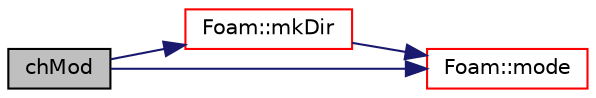 digraph "chMod"
{
  bgcolor="transparent";
  edge [fontname="Helvetica",fontsize="10",labelfontname="Helvetica",labelfontsize="10"];
  node [fontname="Helvetica",fontsize="10",shape=record];
  rankdir="LR";
  Node1 [label="chMod",height=0.2,width=0.4,color="black", fillcolor="grey75", style="filled" fontcolor="black"];
  Node1 -> Node2 [color="midnightblue",fontsize="10",style="solid",fontname="Helvetica"];
  Node2 [label="Foam::mkDir",height=0.2,width=0.4,color="red",URL="$namespaceFoam.html#a29d00c4f6f15a72ca273332f74137075",tooltip="Make a directory and return an error if it could not be created. "];
  Node2 -> Node3 [color="midnightblue",fontsize="10",style="solid",fontname="Helvetica"];
  Node3 [label="Foam::mode",height=0.2,width=0.4,color="red",URL="$namespaceFoam.html#a53d7a4359e1c5a7c190744f5e0c7c723",tooltip="Return the file mode, normally following symbolic links. "];
  Node1 -> Node3 [color="midnightblue",fontsize="10",style="solid",fontname="Helvetica"];
}
